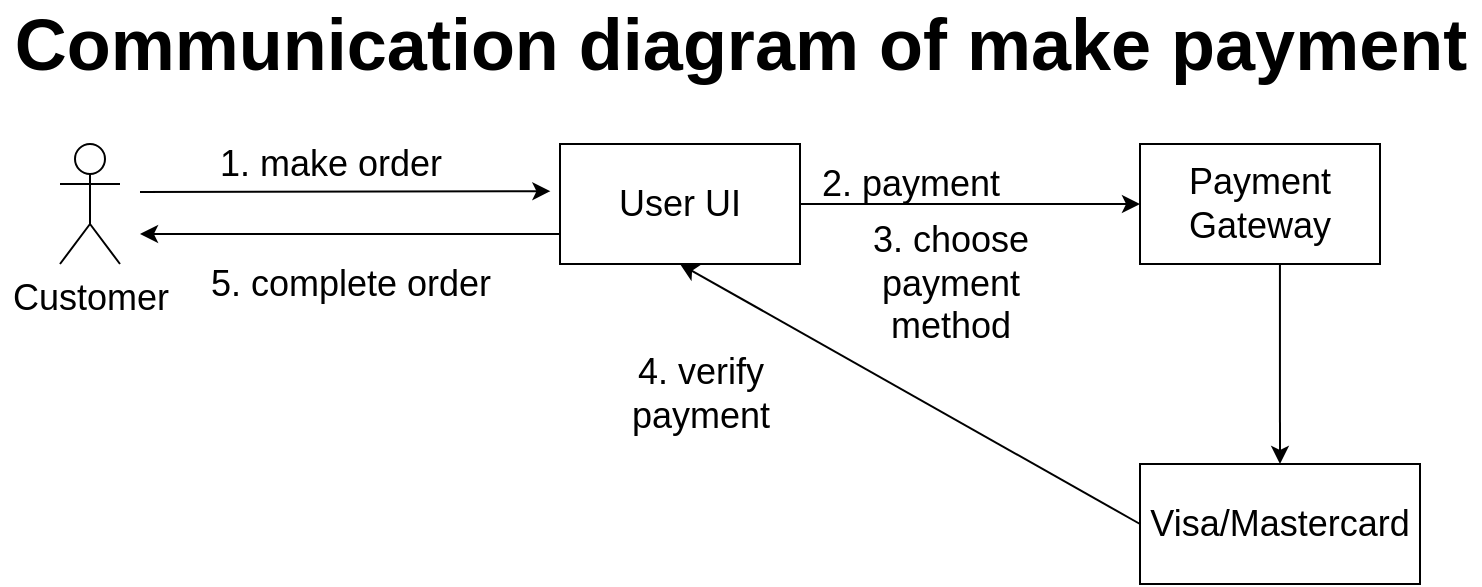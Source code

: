 <mxfile version="12.6.6" type="device"><diagram id="g_0SPx5-ALk8uncMWkNt" name="Page-1"><mxGraphModel dx="1038" dy="531" grid="1" gridSize="10" guides="1" tooltips="1" connect="1" arrows="1" fold="1" page="1" pageScale="1" pageWidth="850" pageHeight="1100" math="0" shadow="0"><root><mxCell id="0"/><mxCell id="1" parent="0"/><mxCell id="Pj1u99-RDaWfdMTGZKA4-6" style="edgeStyle=orthogonalEdgeStyle;rounded=0;orthogonalLoop=1;jettySize=auto;html=1;exitX=1;exitY=0.5;exitDx=0;exitDy=0;entryX=0;entryY=0.5;entryDx=0;entryDy=0;" parent="1" source="Pj1u99-RDaWfdMTGZKA4-1" target="Pj1u99-RDaWfdMTGZKA4-2" edge="1"><mxGeometry relative="1" as="geometry"/></mxCell><mxCell id="Pj1u99-RDaWfdMTGZKA4-1" value="&lt;font style=&quot;font-size: 18px&quot;&gt;User UI&lt;/font&gt;" style="rounded=0;whiteSpace=wrap;html=1;" parent="1" vertex="1"><mxGeometry x="310" y="150" width="120" height="60" as="geometry"/></mxCell><mxCell id="Pj1u99-RDaWfdMTGZKA4-7" style="edgeStyle=orthogonalEdgeStyle;rounded=0;orthogonalLoop=1;jettySize=auto;html=1;entryX=0.5;entryY=0;entryDx=0;entryDy=0;exitX=0.583;exitY=1;exitDx=0;exitDy=0;exitPerimeter=0;" parent="1" source="Pj1u99-RDaWfdMTGZKA4-2" target="Pj1u99-RDaWfdMTGZKA4-3" edge="1"><mxGeometry relative="1" as="geometry"><mxPoint x="670" y="220" as="sourcePoint"/></mxGeometry></mxCell><mxCell id="Pj1u99-RDaWfdMTGZKA4-2" value="&lt;font style=&quot;font-size: 18px&quot;&gt;Payment Gateway&lt;/font&gt;" style="rounded=0;whiteSpace=wrap;html=1;" parent="1" vertex="1"><mxGeometry x="600" y="150" width="120" height="60" as="geometry"/></mxCell><mxCell id="Pj1u99-RDaWfdMTGZKA4-3" value="&lt;font style=&quot;font-size: 18px&quot;&gt;Visa/Mastercard&lt;/font&gt;" style="rounded=0;whiteSpace=wrap;html=1;" parent="1" vertex="1"><mxGeometry x="600" y="310" width="140" height="60" as="geometry"/></mxCell><mxCell id="Pj1u99-RDaWfdMTGZKA4-4" value="&lt;font style=&quot;font-size: 18px&quot;&gt;Customer&lt;/font&gt;" style="shape=umlActor;verticalLabelPosition=bottom;labelBackgroundColor=#ffffff;verticalAlign=top;html=1;outlineConnect=0;" parent="1" vertex="1"><mxGeometry x="60" y="150" width="30" height="60" as="geometry"/></mxCell><mxCell id="Pj1u99-RDaWfdMTGZKA4-8" value="" style="endArrow=classic;html=1;exitX=0;exitY=0.5;exitDx=0;exitDy=0;entryX=0.5;entryY=1;entryDx=0;entryDy=0;" parent="1" source="Pj1u99-RDaWfdMTGZKA4-3" target="Pj1u99-RDaWfdMTGZKA4-1" edge="1"><mxGeometry width="50" height="50" relative="1" as="geometry"><mxPoint x="40" y="390" as="sourcePoint"/><mxPoint x="90" y="340" as="targetPoint"/></mxGeometry></mxCell><mxCell id="Pj1u99-RDaWfdMTGZKA4-9" value="&lt;font style=&quot;font-size: 18px&quot;&gt;1. make order&lt;/font&gt;" style="text;html=1;align=center;verticalAlign=middle;resizable=0;points=[];autosize=1;" parent="1" vertex="1"><mxGeometry x="130" y="150" width="130" height="20" as="geometry"/></mxCell><mxCell id="Pj1u99-RDaWfdMTGZKA4-10" value="&lt;font style=&quot;font-size: 18px&quot;&gt;2. payment&lt;/font&gt;" style="text;html=1;align=center;verticalAlign=middle;resizable=0;points=[];autosize=1;" parent="1" vertex="1"><mxGeometry x="435" y="160" width="100" height="20" as="geometry"/></mxCell><mxCell id="Pj1u99-RDaWfdMTGZKA4-11" value="&lt;font style=&quot;font-size: 18px&quot;&gt;3. choose&lt;br&gt;payment&lt;br&gt;method&lt;/font&gt;" style="text;html=1;align=center;verticalAlign=middle;resizable=0;points=[];autosize=1;" parent="1" vertex="1"><mxGeometry x="460" y="195" width="90" height="50" as="geometry"/></mxCell><mxCell id="Pj1u99-RDaWfdMTGZKA4-12" value="&lt;font style=&quot;font-size: 18px&quot;&gt;4. verify&lt;br&gt;payment&lt;/font&gt;" style="text;html=1;align=center;verticalAlign=middle;resizable=0;points=[];autosize=1;" parent="1" vertex="1"><mxGeometry x="340" y="255" width="80" height="40" as="geometry"/></mxCell><mxCell id="Pj1u99-RDaWfdMTGZKA4-15" value="&lt;font style=&quot;font-size: 36px&quot;&gt;&lt;b&gt;Communication diagram of make payment&lt;/b&gt;&lt;/font&gt;" style="text;html=1;align=center;verticalAlign=middle;resizable=0;points=[];autosize=1;" parent="1" vertex="1"><mxGeometry x="30" y="85" width="740" height="30" as="geometry"/></mxCell><mxCell id="Pj1u99-RDaWfdMTGZKA4-21" value="" style="endArrow=classic;html=1;exitX=0;exitY=0.75;exitDx=0;exitDy=0;" parent="1" source="Pj1u99-RDaWfdMTGZKA4-1" edge="1"><mxGeometry width="50" height="50" relative="1" as="geometry"><mxPoint x="50" y="490" as="sourcePoint"/><mxPoint x="100" y="195" as="targetPoint"/></mxGeometry></mxCell><mxCell id="Pj1u99-RDaWfdMTGZKA4-22" value="&lt;font style=&quot;font-size: 18px&quot;&gt;5. complete order&lt;/font&gt;" style="text;html=1;align=center;verticalAlign=middle;resizable=0;points=[];autosize=1;" parent="1" vertex="1"><mxGeometry x="125" y="210" width="160" height="20" as="geometry"/></mxCell><mxCell id="lq0GWvmrejgNt66p81Po-5" value="" style="endArrow=classic;html=1;entryX=-0.04;entryY=0.393;entryDx=0;entryDy=0;entryPerimeter=0;" edge="1" parent="1" target="Pj1u99-RDaWfdMTGZKA4-1"><mxGeometry width="50" height="50" relative="1" as="geometry"><mxPoint x="100" y="174" as="sourcePoint"/><mxPoint x="100" y="390" as="targetPoint"/></mxGeometry></mxCell></root></mxGraphModel></diagram></mxfile>